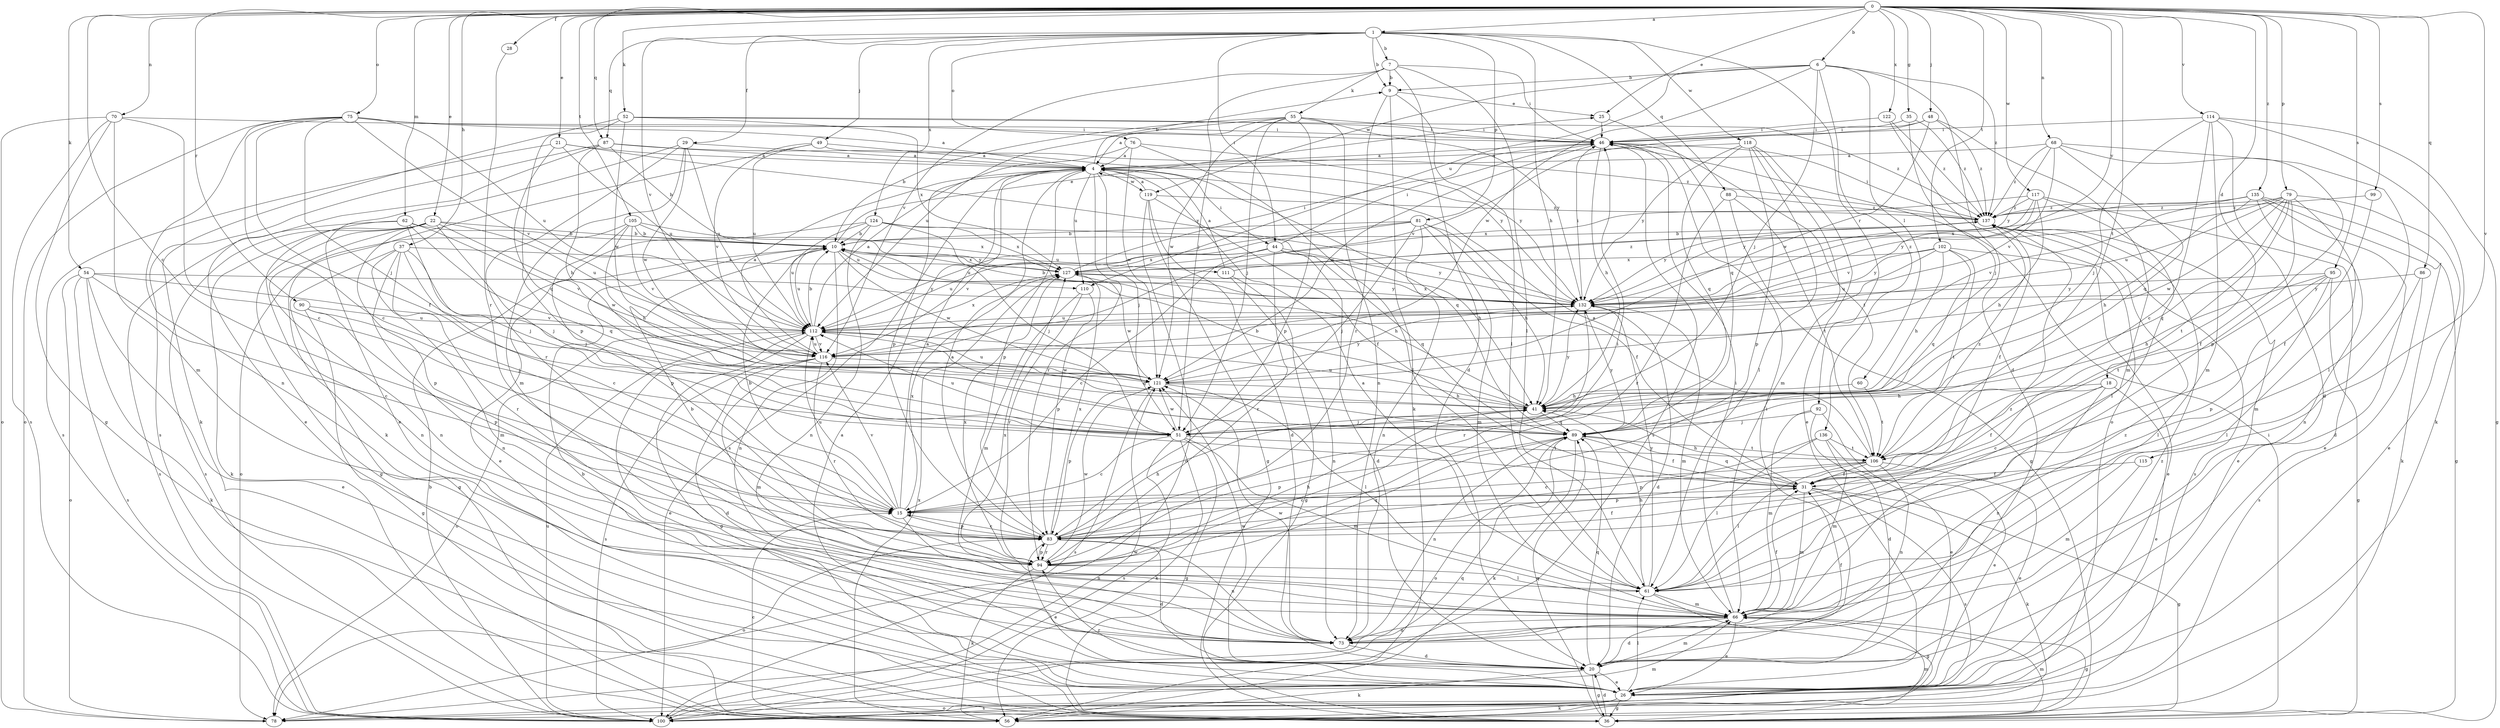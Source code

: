 strict digraph  {
0;
1;
4;
6;
7;
9;
10;
15;
18;
20;
21;
22;
25;
26;
28;
29;
31;
35;
36;
37;
41;
44;
46;
48;
49;
51;
52;
54;
55;
56;
60;
61;
62;
66;
68;
70;
73;
75;
76;
78;
79;
81;
83;
86;
87;
88;
89;
90;
92;
94;
95;
99;
100;
102;
105;
106;
110;
111;
112;
114;
115;
116;
117;
118;
119;
121;
122;
124;
127;
132;
135;
136;
137;
0 -> 1  [label=a];
0 -> 6  [label=b];
0 -> 15  [label=c];
0 -> 18  [label=d];
0 -> 21  [label=e];
0 -> 22  [label=e];
0 -> 25  [label=e];
0 -> 28  [label=f];
0 -> 35  [label=g];
0 -> 37  [label=h];
0 -> 48  [label=j];
0 -> 52  [label=k];
0 -> 54  [label=k];
0 -> 62  [label=m];
0 -> 68  [label=n];
0 -> 70  [label=n];
0 -> 75  [label=o];
0 -> 79  [label=p];
0 -> 86  [label=q];
0 -> 87  [label=q];
0 -> 90  [label=r];
0 -> 95  [label=s];
0 -> 99  [label=s];
0 -> 102  [label=t];
0 -> 105  [label=t];
0 -> 106  [label=t];
0 -> 114  [label=v];
0 -> 115  [label=v];
0 -> 117  [label=w];
0 -> 122  [label=x];
0 -> 132  [label=y];
0 -> 135  [label=z];
1 -> 7  [label=b];
1 -> 9  [label=b];
1 -> 29  [label=f];
1 -> 41  [label=h];
1 -> 44  [label=i];
1 -> 49  [label=j];
1 -> 76  [label=o];
1 -> 81  [label=p];
1 -> 87  [label=q];
1 -> 88  [label=q];
1 -> 92  [label=r];
1 -> 116  [label=v];
1 -> 118  [label=w];
1 -> 124  [label=x];
4 -> 9  [label=b];
4 -> 44  [label=i];
4 -> 51  [label=j];
4 -> 83  [label=p];
4 -> 89  [label=q];
4 -> 94  [label=r];
4 -> 100  [label=s];
4 -> 110  [label=u];
4 -> 119  [label=w];
6 -> 9  [label=b];
6 -> 20  [label=d];
6 -> 51  [label=j];
6 -> 60  [label=l];
6 -> 110  [label=u];
6 -> 119  [label=w];
6 -> 121  [label=w];
6 -> 136  [label=z];
6 -> 137  [label=z];
7 -> 9  [label=b];
7 -> 20  [label=d];
7 -> 46  [label=i];
7 -> 51  [label=j];
7 -> 55  [label=k];
7 -> 61  [label=l];
7 -> 116  [label=v];
9 -> 25  [label=e];
9 -> 56  [label=k];
9 -> 61  [label=l];
9 -> 94  [label=r];
10 -> 25  [label=e];
10 -> 41  [label=h];
10 -> 73  [label=n];
10 -> 110  [label=u];
10 -> 111  [label=u];
10 -> 112  [label=u];
10 -> 121  [label=w];
10 -> 127  [label=x];
15 -> 4  [label=a];
15 -> 10  [label=b];
15 -> 73  [label=n];
15 -> 83  [label=p];
15 -> 112  [label=u];
15 -> 116  [label=v];
15 -> 127  [label=x];
18 -> 15  [label=c];
18 -> 26  [label=e];
18 -> 31  [label=f];
18 -> 41  [label=h];
18 -> 73  [label=n];
20 -> 26  [label=e];
20 -> 36  [label=g];
20 -> 46  [label=i];
20 -> 56  [label=k];
20 -> 66  [label=m];
20 -> 89  [label=q];
20 -> 121  [label=w];
21 -> 4  [label=a];
21 -> 89  [label=q];
21 -> 100  [label=s];
21 -> 112  [label=u];
21 -> 132  [label=y];
22 -> 10  [label=b];
22 -> 36  [label=g];
22 -> 51  [label=j];
22 -> 56  [label=k];
22 -> 73  [label=n];
22 -> 83  [label=p];
22 -> 100  [label=s];
22 -> 112  [label=u];
22 -> 121  [label=w];
25 -> 46  [label=i];
25 -> 89  [label=q];
26 -> 4  [label=a];
26 -> 10  [label=b];
26 -> 36  [label=g];
26 -> 56  [label=k];
26 -> 61  [label=l];
26 -> 78  [label=o];
26 -> 94  [label=r];
26 -> 100  [label=s];
26 -> 137  [label=z];
28 -> 94  [label=r];
29 -> 4  [label=a];
29 -> 26  [label=e];
29 -> 66  [label=m];
29 -> 94  [label=r];
29 -> 112  [label=u];
29 -> 121  [label=w];
31 -> 15  [label=c];
31 -> 36  [label=g];
31 -> 41  [label=h];
31 -> 56  [label=k];
31 -> 66  [label=m];
31 -> 89  [label=q];
31 -> 100  [label=s];
35 -> 46  [label=i];
35 -> 51  [label=j];
35 -> 137  [label=z];
36 -> 20  [label=d];
36 -> 46  [label=i];
36 -> 66  [label=m];
36 -> 89  [label=q];
37 -> 15  [label=c];
37 -> 36  [label=g];
37 -> 51  [label=j];
37 -> 66  [label=m];
37 -> 73  [label=n];
37 -> 94  [label=r];
37 -> 127  [label=x];
41 -> 10  [label=b];
41 -> 51  [label=j];
41 -> 89  [label=q];
41 -> 112  [label=u];
41 -> 132  [label=y];
44 -> 15  [label=c];
44 -> 20  [label=d];
44 -> 46  [label=i];
44 -> 89  [label=q];
44 -> 94  [label=r];
44 -> 112  [label=u];
44 -> 127  [label=x];
44 -> 132  [label=y];
46 -> 4  [label=a];
46 -> 41  [label=h];
46 -> 100  [label=s];
46 -> 106  [label=t];
46 -> 121  [label=w];
48 -> 46  [label=i];
48 -> 66  [label=m];
48 -> 116  [label=v];
48 -> 121  [label=w];
48 -> 137  [label=z];
49 -> 4  [label=a];
49 -> 56  [label=k];
49 -> 112  [label=u];
49 -> 116  [label=v];
49 -> 137  [label=z];
51 -> 15  [label=c];
51 -> 36  [label=g];
51 -> 56  [label=k];
51 -> 66  [label=m];
51 -> 100  [label=s];
51 -> 106  [label=t];
51 -> 112  [label=u];
51 -> 121  [label=w];
52 -> 46  [label=i];
52 -> 56  [label=k];
52 -> 83  [label=p];
52 -> 121  [label=w];
52 -> 127  [label=x];
52 -> 137  [label=z];
54 -> 15  [label=c];
54 -> 26  [label=e];
54 -> 56  [label=k];
54 -> 78  [label=o];
54 -> 100  [label=s];
54 -> 116  [label=v];
54 -> 132  [label=y];
55 -> 4  [label=a];
55 -> 10  [label=b];
55 -> 46  [label=i];
55 -> 51  [label=j];
55 -> 73  [label=n];
55 -> 83  [label=p];
55 -> 112  [label=u];
55 -> 121  [label=w];
55 -> 132  [label=y];
56 -> 15  [label=c];
56 -> 66  [label=m];
56 -> 127  [label=x];
60 -> 41  [label=h];
60 -> 106  [label=t];
61 -> 4  [label=a];
61 -> 36  [label=g];
61 -> 41  [label=h];
61 -> 66  [label=m];
61 -> 127  [label=x];
61 -> 132  [label=y];
61 -> 137  [label=z];
62 -> 10  [label=b];
62 -> 51  [label=j];
62 -> 73  [label=n];
62 -> 89  [label=q];
62 -> 100  [label=s];
62 -> 116  [label=v];
66 -> 20  [label=d];
66 -> 26  [label=e];
66 -> 31  [label=f];
66 -> 36  [label=g];
66 -> 46  [label=i];
66 -> 73  [label=n];
68 -> 4  [label=a];
68 -> 61  [label=l];
68 -> 83  [label=p];
68 -> 89  [label=q];
68 -> 116  [label=v];
68 -> 132  [label=y];
68 -> 137  [label=z];
70 -> 15  [label=c];
70 -> 36  [label=g];
70 -> 46  [label=i];
70 -> 66  [label=m];
70 -> 78  [label=o];
70 -> 100  [label=s];
73 -> 20  [label=d];
73 -> 31  [label=f];
73 -> 121  [label=w];
73 -> 137  [label=z];
75 -> 4  [label=a];
75 -> 15  [label=c];
75 -> 31  [label=f];
75 -> 46  [label=i];
75 -> 51  [label=j];
75 -> 73  [label=n];
75 -> 78  [label=o];
75 -> 112  [label=u];
75 -> 116  [label=v];
76 -> 4  [label=a];
76 -> 61  [label=l];
76 -> 83  [label=p];
76 -> 121  [label=w];
76 -> 132  [label=y];
78 -> 66  [label=m];
79 -> 26  [label=e];
79 -> 31  [label=f];
79 -> 66  [label=m];
79 -> 89  [label=q];
79 -> 106  [label=t];
79 -> 112  [label=u];
79 -> 121  [label=w];
79 -> 132  [label=y];
79 -> 137  [label=z];
81 -> 10  [label=b];
81 -> 31  [label=f];
81 -> 41  [label=h];
81 -> 51  [label=j];
81 -> 66  [label=m];
81 -> 73  [label=n];
81 -> 112  [label=u];
81 -> 116  [label=v];
83 -> 4  [label=a];
83 -> 15  [label=c];
83 -> 20  [label=d];
83 -> 26  [label=e];
83 -> 31  [label=f];
83 -> 41  [label=h];
83 -> 46  [label=i];
83 -> 73  [label=n];
83 -> 78  [label=o];
83 -> 94  [label=r];
83 -> 127  [label=x];
86 -> 61  [label=l];
86 -> 100  [label=s];
86 -> 132  [label=y];
87 -> 4  [label=a];
87 -> 10  [label=b];
87 -> 26  [label=e];
87 -> 41  [label=h];
87 -> 100  [label=s];
87 -> 132  [label=y];
88 -> 36  [label=g];
88 -> 94  [label=r];
88 -> 106  [label=t];
88 -> 137  [label=z];
89 -> 31  [label=f];
89 -> 56  [label=k];
89 -> 73  [label=n];
89 -> 78  [label=o];
89 -> 83  [label=p];
89 -> 106  [label=t];
89 -> 132  [label=y];
90 -> 36  [label=g];
90 -> 51  [label=j];
90 -> 83  [label=p];
90 -> 112  [label=u];
92 -> 20  [label=d];
92 -> 26  [label=e];
92 -> 51  [label=j];
92 -> 66  [label=m];
94 -> 10  [label=b];
94 -> 41  [label=h];
94 -> 56  [label=k];
94 -> 61  [label=l];
94 -> 83  [label=p];
94 -> 89  [label=q];
94 -> 121  [label=w];
94 -> 127  [label=x];
95 -> 36  [label=g];
95 -> 41  [label=h];
95 -> 61  [label=l];
95 -> 83  [label=p];
95 -> 106  [label=t];
95 -> 132  [label=y];
99 -> 31  [label=f];
99 -> 137  [label=z];
100 -> 10  [label=b];
100 -> 89  [label=q];
100 -> 112  [label=u];
100 -> 121  [label=w];
102 -> 26  [label=e];
102 -> 41  [label=h];
102 -> 89  [label=q];
102 -> 106  [label=t];
102 -> 112  [label=u];
102 -> 127  [label=x];
102 -> 132  [label=y];
105 -> 10  [label=b];
105 -> 41  [label=h];
105 -> 78  [label=o];
105 -> 83  [label=p];
105 -> 116  [label=v];
105 -> 127  [label=x];
105 -> 132  [label=y];
106 -> 4  [label=a];
106 -> 15  [label=c];
106 -> 26  [label=e];
106 -> 31  [label=f];
106 -> 61  [label=l];
106 -> 73  [label=n];
106 -> 83  [label=p];
106 -> 137  [label=z];
110 -> 66  [label=m];
110 -> 83  [label=p];
110 -> 94  [label=r];
111 -> 4  [label=a];
111 -> 36  [label=g];
111 -> 73  [label=n];
111 -> 137  [label=z];
112 -> 4  [label=a];
112 -> 10  [label=b];
112 -> 26  [label=e];
112 -> 36  [label=g];
112 -> 78  [label=o];
112 -> 89  [label=q];
112 -> 116  [label=v];
112 -> 127  [label=x];
114 -> 15  [label=c];
114 -> 20  [label=d];
114 -> 36  [label=g];
114 -> 46  [label=i];
114 -> 51  [label=j];
114 -> 56  [label=k];
114 -> 66  [label=m];
115 -> 31  [label=f];
115 -> 66  [label=m];
116 -> 4  [label=a];
116 -> 20  [label=d];
116 -> 66  [label=m];
116 -> 94  [label=r];
116 -> 100  [label=s];
116 -> 112  [label=u];
116 -> 121  [label=w];
117 -> 26  [label=e];
117 -> 41  [label=h];
117 -> 61  [label=l];
117 -> 116  [label=v];
117 -> 127  [label=x];
117 -> 132  [label=y];
117 -> 137  [label=z];
118 -> 4  [label=a];
118 -> 26  [label=e];
118 -> 61  [label=l];
118 -> 66  [label=m];
118 -> 83  [label=p];
118 -> 89  [label=q];
118 -> 132  [label=y];
119 -> 4  [label=a];
119 -> 20  [label=d];
119 -> 31  [label=f];
119 -> 36  [label=g];
119 -> 78  [label=o];
119 -> 137  [label=z];
121 -> 41  [label=h];
121 -> 61  [label=l];
121 -> 83  [label=p];
121 -> 100  [label=s];
121 -> 112  [label=u];
121 -> 132  [label=y];
122 -> 46  [label=i];
122 -> 78  [label=o];
122 -> 137  [label=z];
124 -> 10  [label=b];
124 -> 26  [label=e];
124 -> 41  [label=h];
124 -> 51  [label=j];
124 -> 73  [label=n];
124 -> 112  [label=u];
124 -> 127  [label=x];
127 -> 46  [label=i];
127 -> 121  [label=w];
127 -> 132  [label=y];
132 -> 10  [label=b];
132 -> 20  [label=d];
132 -> 46  [label=i];
132 -> 66  [label=m];
132 -> 94  [label=r];
132 -> 112  [label=u];
132 -> 127  [label=x];
135 -> 20  [label=d];
135 -> 36  [label=g];
135 -> 41  [label=h];
135 -> 56  [label=k];
135 -> 73  [label=n];
135 -> 116  [label=v];
135 -> 127  [label=x];
135 -> 137  [label=z];
136 -> 26  [label=e];
136 -> 61  [label=l];
136 -> 66  [label=m];
136 -> 83  [label=p];
136 -> 106  [label=t];
137 -> 10  [label=b];
137 -> 26  [label=e];
137 -> 31  [label=f];
137 -> 46  [label=i];
137 -> 100  [label=s];
137 -> 132  [label=y];
}
